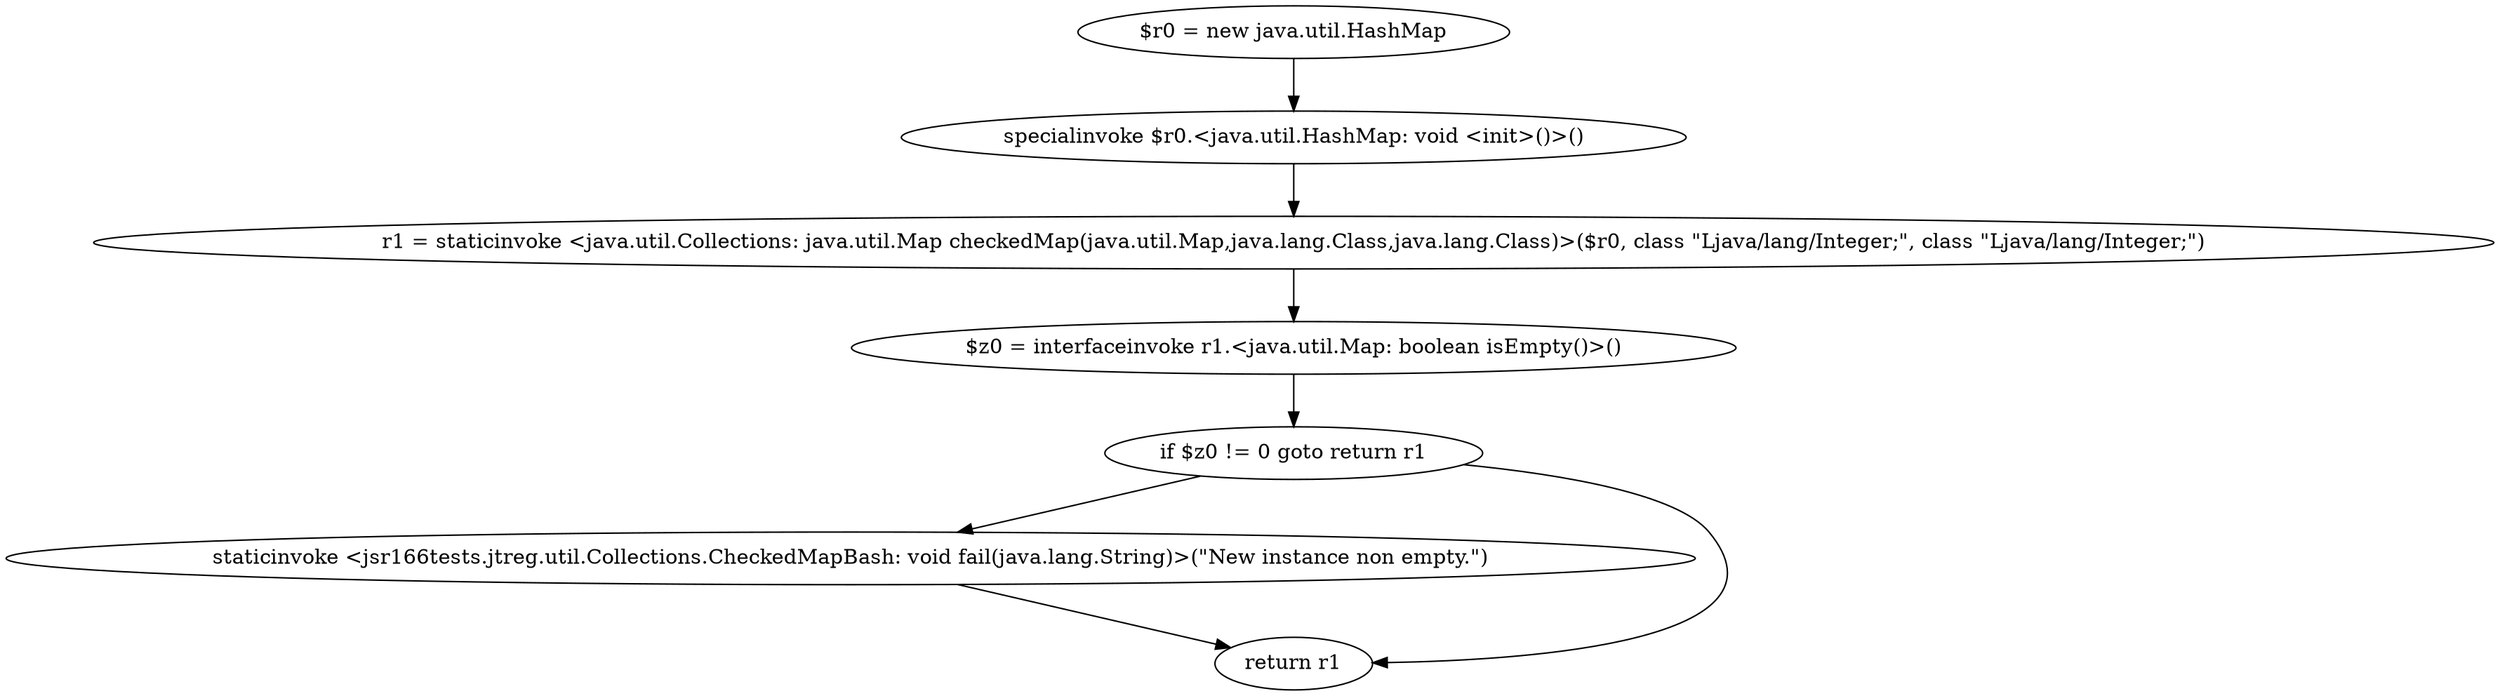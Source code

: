 digraph "unitGraph" {
    "$r0 = new java.util.HashMap"
    "specialinvoke $r0.<java.util.HashMap: void <init>()>()"
    "r1 = staticinvoke <java.util.Collections: java.util.Map checkedMap(java.util.Map,java.lang.Class,java.lang.Class)>($r0, class \"Ljava/lang/Integer;\", class \"Ljava/lang/Integer;\")"
    "$z0 = interfaceinvoke r1.<java.util.Map: boolean isEmpty()>()"
    "if $z0 != 0 goto return r1"
    "staticinvoke <jsr166tests.jtreg.util.Collections.CheckedMapBash: void fail(java.lang.String)>(\"New instance non empty.\")"
    "return r1"
    "$r0 = new java.util.HashMap"->"specialinvoke $r0.<java.util.HashMap: void <init>()>()";
    "specialinvoke $r0.<java.util.HashMap: void <init>()>()"->"r1 = staticinvoke <java.util.Collections: java.util.Map checkedMap(java.util.Map,java.lang.Class,java.lang.Class)>($r0, class \"Ljava/lang/Integer;\", class \"Ljava/lang/Integer;\")";
    "r1 = staticinvoke <java.util.Collections: java.util.Map checkedMap(java.util.Map,java.lang.Class,java.lang.Class)>($r0, class \"Ljava/lang/Integer;\", class \"Ljava/lang/Integer;\")"->"$z0 = interfaceinvoke r1.<java.util.Map: boolean isEmpty()>()";
    "$z0 = interfaceinvoke r1.<java.util.Map: boolean isEmpty()>()"->"if $z0 != 0 goto return r1";
    "if $z0 != 0 goto return r1"->"staticinvoke <jsr166tests.jtreg.util.Collections.CheckedMapBash: void fail(java.lang.String)>(\"New instance non empty.\")";
    "if $z0 != 0 goto return r1"->"return r1";
    "staticinvoke <jsr166tests.jtreg.util.Collections.CheckedMapBash: void fail(java.lang.String)>(\"New instance non empty.\")"->"return r1";
}
